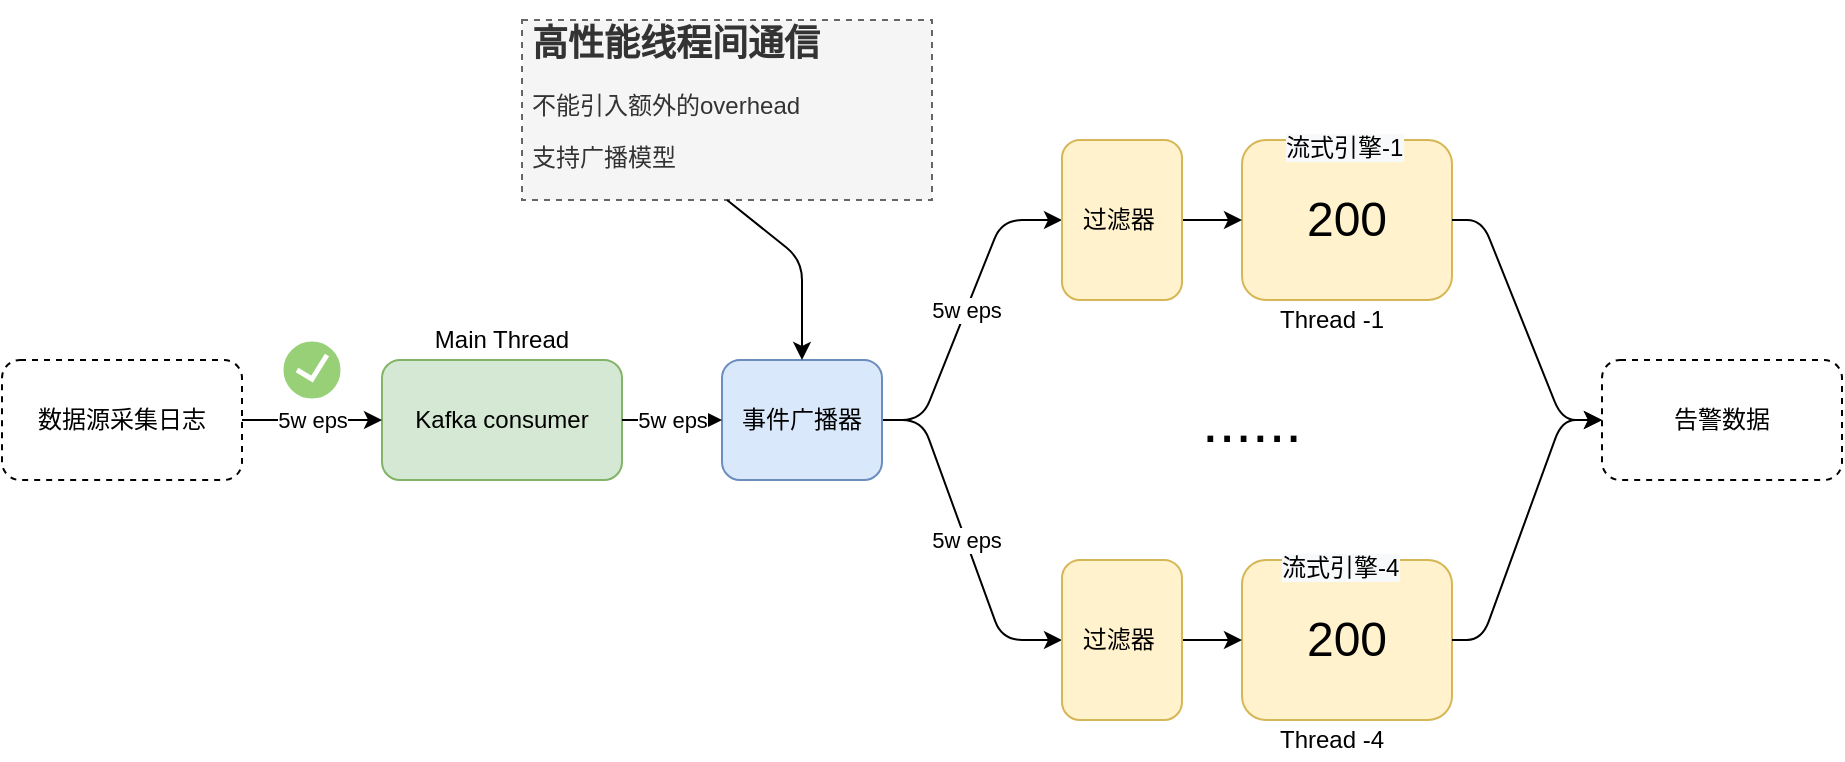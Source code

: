 <mxfile version="14.5.7" type="github">
  <diagram id="C5vinGJHW-rtovE41A46" name="Page-1">
    <mxGraphModel dx="2050" dy="704" grid="1" gridSize="10" guides="1" tooltips="1" connect="1" arrows="1" fold="1" page="1" pageScale="1" pageWidth="827" pageHeight="1169" math="0" shadow="0">
      <root>
        <mxCell id="0" />
        <mxCell id="1" parent="0" />
        <mxCell id="gqFwRVO5_w8t7Y9dCftd-1" value="Kafka consumer" style="rounded=1;whiteSpace=wrap;html=1;fillColor=#d5e8d4;strokeColor=#82b366;" parent="1" vertex="1">
          <mxGeometry x="-70" y="190" width="120" height="60" as="geometry" />
        </mxCell>
        <mxCell id="gqFwRVO5_w8t7Y9dCftd-2" value="&lt;font style=&quot;font-size: 24px&quot;&gt;200&lt;/font&gt;" style="rounded=1;whiteSpace=wrap;html=1;fillColor=#fff2cc;strokeColor=#d6b656;" parent="1" vertex="1">
          <mxGeometry x="360" y="80" width="105" height="80" as="geometry" />
        </mxCell>
        <mxCell id="gqFwRVO5_w8t7Y9dCftd-3" value="5w eps" style="endArrow=classic;html=1;exitX=1;exitY=0.5;exitDx=0;exitDy=0;entryX=0;entryY=0.5;entryDx=0;entryDy=0;" parent="1" source="gqFwRVO5_w8t7Y9dCftd-19" target="rhmCtTNwZxS6rfIbyrju-1" edge="1">
          <mxGeometry x="0.001" relative="1" as="geometry">
            <mxPoint x="130" y="250" as="sourcePoint" />
            <mxPoint x="290" y="250" as="targetPoint" />
            <Array as="points">
              <mxPoint x="200" y="220" />
              <mxPoint x="240" y="120" />
            </Array>
            <mxPoint as="offset" />
          </mxGeometry>
        </mxCell>
        <mxCell id="gqFwRVO5_w8t7Y9dCftd-4" value="数据源采集日志" style="rounded=1;whiteSpace=wrap;html=1;dashed=1;" parent="1" vertex="1">
          <mxGeometry x="-260" y="190" width="120" height="60" as="geometry" />
        </mxCell>
        <mxCell id="gqFwRVO5_w8t7Y9dCftd-9" value="5w eps" style="endArrow=classic;html=1;exitX=1;exitY=0.5;exitDx=0;exitDy=0;entryX=0;entryY=0.5;entryDx=0;entryDy=0;" parent="1" source="gqFwRVO5_w8t7Y9dCftd-4" target="gqFwRVO5_w8t7Y9dCftd-1" edge="1">
          <mxGeometry relative="1" as="geometry">
            <mxPoint x="90" y="240" as="sourcePoint" />
            <mxPoint x="165" y="240" as="targetPoint" />
            <Array as="points" />
          </mxGeometry>
        </mxCell>
        <mxCell id="gqFwRVO5_w8t7Y9dCftd-10" value="&lt;span style=&quot;color: rgb(0 , 0 , 0) ; font-family: &amp;#34;helvetica&amp;#34; ; font-size: 12px ; font-style: normal ; font-weight: 400 ; letter-spacing: normal ; text-align: center ; text-indent: 0px ; text-transform: none ; word-spacing: 0px ; background-color: rgb(248 , 249 , 250) ; display: inline ; float: none&quot;&gt;流式引擎-1&lt;/span&gt;" style="text;whiteSpace=wrap;html=1;" parent="1" vertex="1">
          <mxGeometry x="380" y="70" width="70" height="30" as="geometry" />
        </mxCell>
        <mxCell id="gqFwRVO5_w8t7Y9dCftd-11" value="&lt;font style=&quot;font-size: 24px&quot;&gt;200&lt;/font&gt;" style="rounded=1;whiteSpace=wrap;html=1;fillColor=#fff2cc;strokeColor=#d6b656;" parent="1" vertex="1">
          <mxGeometry x="360" y="290" width="105" height="80" as="geometry" />
        </mxCell>
        <mxCell id="gqFwRVO5_w8t7Y9dCftd-12" value="&lt;span style=&quot;color: rgb(0 , 0 , 0) ; font-family: &amp;#34;helvetica&amp;#34; ; font-size: 12px ; font-style: normal ; font-weight: 400 ; letter-spacing: normal ; text-align: center ; text-indent: 0px ; text-transform: none ; word-spacing: 0px ; background-color: rgb(248 , 249 , 250) ; display: inline ; float: none&quot;&gt;流式引擎-4&lt;/span&gt;" style="text;whiteSpace=wrap;html=1;" parent="1" vertex="1">
          <mxGeometry x="377.5" y="280" width="70" height="30" as="geometry" />
        </mxCell>
        <mxCell id="gqFwRVO5_w8t7Y9dCftd-13" value="&lt;span style=&quot;font-size: 30px&quot;&gt;......&lt;/span&gt;" style="text;html=1;align=center;verticalAlign=middle;whiteSpace=wrap;rounded=0;" parent="1" vertex="1">
          <mxGeometry x="300" y="210" width="130" height="20" as="geometry" />
        </mxCell>
        <mxCell id="gqFwRVO5_w8t7Y9dCftd-14" value="5w eps" style="endArrow=classic;html=1;exitX=1;exitY=0.5;exitDx=0;exitDy=0;entryX=0;entryY=0.5;entryDx=0;entryDy=0;" parent="1" source="gqFwRVO5_w8t7Y9dCftd-19" target="rhmCtTNwZxS6rfIbyrju-4" edge="1">
          <mxGeometry relative="1" as="geometry">
            <mxPoint x="180" y="230" as="sourcePoint" />
            <mxPoint x="310" y="110" as="targetPoint" />
            <Array as="points">
              <mxPoint x="200" y="220" />
              <mxPoint x="240" y="330" />
            </Array>
          </mxGeometry>
        </mxCell>
        <mxCell id="gqFwRVO5_w8t7Y9dCftd-19" value="事件广播器" style="rounded=1;whiteSpace=wrap;html=1;fillColor=#dae8fc;strokeColor=#6c8ebf;" parent="1" vertex="1">
          <mxGeometry x="100" y="190" width="80" height="60" as="geometry" />
        </mxCell>
        <mxCell id="gqFwRVO5_w8t7Y9dCftd-20" value="5w eps" style="endArrow=classic;html=1;exitX=1;exitY=0.5;exitDx=0;exitDy=0;entryX=0;entryY=0.5;entryDx=0;entryDy=0;" parent="1" source="gqFwRVO5_w8t7Y9dCftd-1" target="gqFwRVO5_w8t7Y9dCftd-19" edge="1">
          <mxGeometry relative="1" as="geometry">
            <mxPoint x="-110" y="230" as="sourcePoint" />
            <mxPoint x="90" y="240" as="targetPoint" />
            <Array as="points" />
          </mxGeometry>
        </mxCell>
        <mxCell id="gqFwRVO5_w8t7Y9dCftd-21" value="Main Thread" style="text;html=1;strokeColor=none;fillColor=none;align=center;verticalAlign=middle;whiteSpace=wrap;rounded=0;" parent="1" vertex="1">
          <mxGeometry x="-55" y="170" width="90" height="20" as="geometry" />
        </mxCell>
        <mxCell id="gqFwRVO5_w8t7Y9dCftd-22" value="Thread -1" style="text;html=1;strokeColor=none;fillColor=none;align=center;verticalAlign=middle;whiteSpace=wrap;rounded=0;" parent="1" vertex="1">
          <mxGeometry x="360" y="160" width="90" height="20" as="geometry" />
        </mxCell>
        <mxCell id="gqFwRVO5_w8t7Y9dCftd-23" value="Thread -4" style="text;html=1;strokeColor=none;fillColor=none;align=center;verticalAlign=middle;whiteSpace=wrap;rounded=0;" parent="1" vertex="1">
          <mxGeometry x="360" y="370" width="90" height="20" as="geometry" />
        </mxCell>
        <mxCell id="gqFwRVO5_w8t7Y9dCftd-28" value="" style="verticalLabelPosition=bottom;verticalAlign=top;html=1;shadow=0;dashed=0;strokeWidth=1;shape=mxgraph.ios.iCheckIcon;fillColor2=#97D077;strokeColor=#ffffff;fillColor=#97D077;" parent="1" vertex="1">
          <mxGeometry x="-120" y="180" width="30" height="30" as="geometry" />
        </mxCell>
        <mxCell id="bxUp1ofbsn-oUwiHGzQS-1" value="告警数据" style="rounded=1;whiteSpace=wrap;html=1;dashed=1;" parent="1" vertex="1">
          <mxGeometry x="540" y="190" width="120" height="60" as="geometry" />
        </mxCell>
        <mxCell id="bxUp1ofbsn-oUwiHGzQS-2" value="" style="endArrow=classic;html=1;exitX=1;exitY=0.5;exitDx=0;exitDy=0;entryX=0;entryY=0.5;entryDx=0;entryDy=0;" parent="1" source="gqFwRVO5_w8t7Y9dCftd-2" target="bxUp1ofbsn-oUwiHGzQS-1" edge="1">
          <mxGeometry x="0.001" relative="1" as="geometry">
            <mxPoint x="200" y="230" as="sourcePoint" />
            <mxPoint x="310" y="130" as="targetPoint" />
            <Array as="points">
              <mxPoint x="480" y="120" />
              <mxPoint x="520" y="220" />
            </Array>
            <mxPoint as="offset" />
          </mxGeometry>
        </mxCell>
        <mxCell id="bxUp1ofbsn-oUwiHGzQS-3" value="" style="endArrow=classic;html=1;exitX=1;exitY=0.5;exitDx=0;exitDy=0;entryX=0;entryY=0.5;entryDx=0;entryDy=0;" parent="1" source="gqFwRVO5_w8t7Y9dCftd-11" target="bxUp1ofbsn-oUwiHGzQS-1" edge="1">
          <mxGeometry x="0.001" relative="1" as="geometry">
            <mxPoint x="430" y="130" as="sourcePoint" />
            <mxPoint x="540" y="230" as="targetPoint" />
            <Array as="points">
              <mxPoint x="480" y="330" />
              <mxPoint x="520" y="220" />
            </Array>
            <mxPoint as="offset" />
          </mxGeometry>
        </mxCell>
        <mxCell id="rhmCtTNwZxS6rfIbyrju-3" value="" style="edgeStyle=orthogonalEdgeStyle;rounded=0;orthogonalLoop=1;jettySize=auto;html=1;entryX=0;entryY=0.5;entryDx=0;entryDy=0;" edge="1" parent="1" source="rhmCtTNwZxS6rfIbyrju-1" target="gqFwRVO5_w8t7Y9dCftd-2">
          <mxGeometry relative="1" as="geometry" />
        </mxCell>
        <mxCell id="rhmCtTNwZxS6rfIbyrju-1" value="&lt;font style=&quot;font-size: 12px&quot;&gt;过滤器&amp;nbsp;&lt;/font&gt;" style="rounded=1;whiteSpace=wrap;html=1;fillColor=#fff2cc;strokeColor=#d6b656;" vertex="1" parent="1">
          <mxGeometry x="270" y="80" width="60" height="80" as="geometry" />
        </mxCell>
        <mxCell id="rhmCtTNwZxS6rfIbyrju-5" value="" style="edgeStyle=orthogonalEdgeStyle;rounded=0;orthogonalLoop=1;jettySize=auto;html=1;entryX=0;entryY=0.5;entryDx=0;entryDy=0;" edge="1" parent="1" source="rhmCtTNwZxS6rfIbyrju-4" target="gqFwRVO5_w8t7Y9dCftd-11">
          <mxGeometry relative="1" as="geometry" />
        </mxCell>
        <mxCell id="rhmCtTNwZxS6rfIbyrju-4" value="&lt;font style=&quot;font-size: 12px&quot;&gt;过滤器&amp;nbsp;&lt;/font&gt;" style="rounded=1;whiteSpace=wrap;html=1;fillColor=#fff2cc;strokeColor=#d6b656;" vertex="1" parent="1">
          <mxGeometry x="270" y="290" width="60" height="80" as="geometry" />
        </mxCell>
        <mxCell id="rhmCtTNwZxS6rfIbyrju-8" value="&lt;h1 style=&quot;font-size: 18px&quot;&gt;高性能线程间通信&lt;/h1&gt;&lt;p&gt;&lt;font style=&quot;font-size: 12px&quot;&gt;不能引入额外的overhead&lt;/font&gt;&lt;/p&gt;&lt;p&gt;&lt;font style=&quot;font-size: 12px&quot;&gt;支持广播模型&lt;/font&gt;&lt;/p&gt;" style="text;html=1;strokeColor=#666666;fillColor=#f5f5f5;spacing=5;spacingTop=-20;whiteSpace=wrap;overflow=hidden;rounded=0;dashed=1;fontColor=#333333;" vertex="1" parent="1">
          <mxGeometry y="20" width="205" height="90" as="geometry" />
        </mxCell>
        <mxCell id="rhmCtTNwZxS6rfIbyrju-9" value="" style="endArrow=classic;html=1;exitX=0.5;exitY=1;exitDx=0;exitDy=0;entryX=0.5;entryY=0;entryDx=0;entryDy=0;" edge="1" parent="1" source="rhmCtTNwZxS6rfIbyrju-8">
          <mxGeometry width="50" height="50" relative="1" as="geometry">
            <mxPoint x="275" y="255" as="sourcePoint" />
            <mxPoint x="140" y="190" as="targetPoint" />
            <Array as="points">
              <mxPoint x="140" y="140" />
            </Array>
          </mxGeometry>
        </mxCell>
      </root>
    </mxGraphModel>
  </diagram>
</mxfile>
